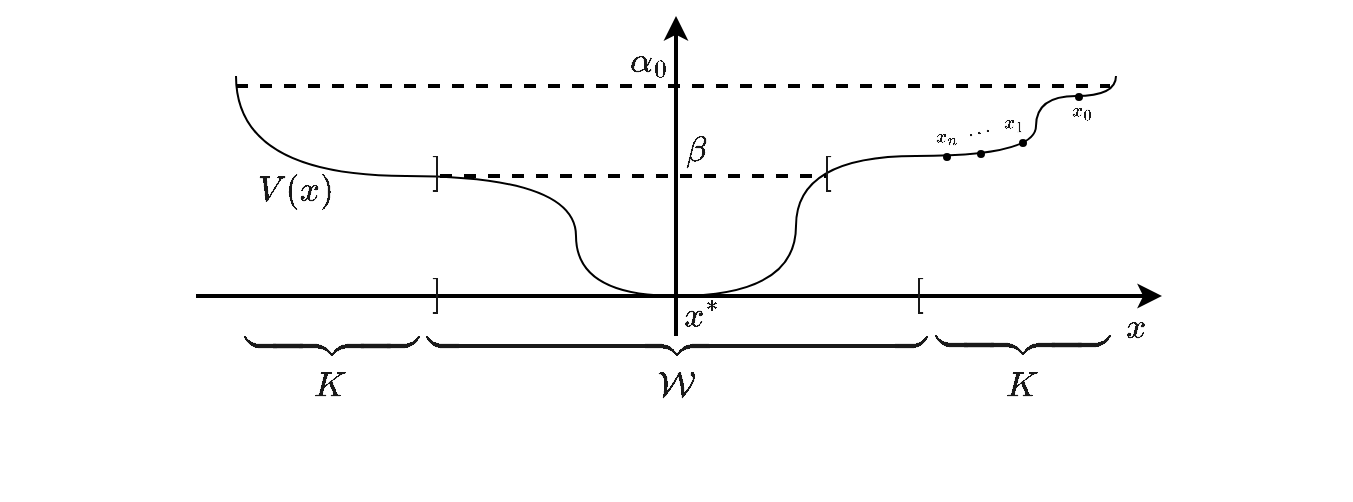 <mxfile version="22.0.3" type="device">
  <diagram id="eOFOYFhU0GsHmSKvHhCn" name="Pagina-1">
    <mxGraphModel dx="2093" dy="916" grid="1" gridSize="10" guides="1" tooltips="1" connect="1" arrows="1" fold="1" page="1" pageScale="1" pageWidth="827" pageHeight="1169" math="1" shadow="0">
      <root>
        <mxCell id="0" />
        <mxCell id="1" parent="0" />
        <mxCell id="-Wk1aWWQlNWJjsIihzdT-1" value="" style="endArrow=classic;html=1;rounded=0;fontSize=25;fontColor=#1A1A1A;strokeWidth=2;" parent="1" edge="1">
          <mxGeometry width="50" height="50" relative="1" as="geometry">
            <mxPoint x="80" y="470" as="sourcePoint" />
            <mxPoint x="563" y="470" as="targetPoint" />
          </mxGeometry>
        </mxCell>
        <mxCell id="1sHnC9SIz_1kgPtoTxCF-3" value="" style="endArrow=none;html=1;rounded=0;edgeStyle=orthogonalEdgeStyle;curved=1;" parent="1" edge="1">
          <mxGeometry width="50" height="50" relative="1" as="geometry">
            <mxPoint x="100" y="360" as="sourcePoint" />
            <mxPoint x="320" y="470" as="targetPoint" />
            <Array as="points">
              <mxPoint x="100" y="410" />
              <mxPoint x="270" y="410" />
              <mxPoint x="270" y="470" />
            </Array>
          </mxGeometry>
        </mxCell>
        <mxCell id="-Wk1aWWQlNWJjsIihzdT-3" value="$$x$$" style="text;html=1;strokeColor=none;fillColor=none;align=center;verticalAlign=middle;whiteSpace=wrap;rounded=0;fontSize=15;fontColor=#1A1A1A;" parent="1" vertex="1">
          <mxGeometry x="520" y="470" width="60" height="30" as="geometry" />
        </mxCell>
        <mxCell id="1sHnC9SIz_1kgPtoTxCF-1" value="" style="endArrow=classic;html=1;rounded=0;fontSize=25;fontColor=#1A1A1A;strokeWidth=2;" parent="1" edge="1">
          <mxGeometry width="50" height="50" relative="1" as="geometry">
            <mxPoint x="320" y="490" as="sourcePoint" />
            <mxPoint x="320" y="330" as="targetPoint" />
          </mxGeometry>
        </mxCell>
        <mxCell id="1sHnC9SIz_1kgPtoTxCF-2" value="$$x^*$$" style="text;html=1;strokeColor=none;fillColor=none;align=center;verticalAlign=middle;whiteSpace=wrap;rounded=0;fontSize=15;fontColor=#1A1A1A;" parent="1" vertex="1">
          <mxGeometry x="303" y="465" width="60" height="30" as="geometry" />
        </mxCell>
        <mxCell id="1sHnC9SIz_1kgPtoTxCF-5" value="" style="endArrow=none;html=1;rounded=0;edgeStyle=orthogonalEdgeStyle;curved=1;" parent="1" edge="1">
          <mxGeometry width="50" height="50" relative="1" as="geometry">
            <mxPoint x="320" y="470" as="sourcePoint" />
            <mxPoint x="540" y="360" as="targetPoint" />
            <Array as="points">
              <mxPoint x="380" y="470" />
              <mxPoint x="380" y="400" />
              <mxPoint x="500" y="400" />
              <mxPoint x="500" y="370" />
              <mxPoint x="540" y="370" />
            </Array>
          </mxGeometry>
        </mxCell>
        <mxCell id="1sHnC9SIz_1kgPtoTxCF-49" value="$$]$$" style="text;html=1;strokeColor=none;fillColor=none;align=center;verticalAlign=middle;whiteSpace=wrap;rounded=0;fontSize=15;fontColor=#1A1A1A;" parent="1" vertex="1">
          <mxGeometry x="170" y="454" width="60" height="30" as="geometry" />
        </mxCell>
        <mxCell id="1sHnC9SIz_1kgPtoTxCF-50" value="$$[$$" style="text;html=1;strokeColor=none;fillColor=none;align=center;verticalAlign=middle;whiteSpace=wrap;rounded=0;fontSize=15;fontColor=#1A1A1A;" parent="1" vertex="1">
          <mxGeometry x="410.5" y="454" width="60" height="30" as="geometry" />
        </mxCell>
        <mxCell id="1sHnC9SIz_1kgPtoTxCF-51" value="" style="endArrow=none;dashed=1;html=1;strokeWidth=2;rounded=0;" parent="1" edge="1">
          <mxGeometry width="50" height="50" relative="1" as="geometry">
            <mxPoint x="202" y="410" as="sourcePoint" />
            <mxPoint x="395" y="410" as="targetPoint" />
          </mxGeometry>
        </mxCell>
        <mxCell id="1sHnC9SIz_1kgPtoTxCF-52" value="$$\beta$$" style="text;html=1;strokeColor=none;fillColor=none;align=center;verticalAlign=middle;whiteSpace=wrap;rounded=0;fontSize=15;fontColor=#1A1A1A;" parent="1" vertex="1">
          <mxGeometry x="300" y="382" width="60" height="30" as="geometry" />
        </mxCell>
        <mxCell id="1sHnC9SIz_1kgPtoTxCF-53" value="$$\left\{\begin{aligned}\\ \\&lt;br&gt;\\&lt;br&gt;\\&lt;br&gt;\\&lt;br style=&quot;border-color: var(--border-color);&quot;&gt;\\&lt;br style=&quot;border-color: var(--border-color);&quot;&gt;\\&lt;br style=&quot;border-color: var(--border-color);&quot;&gt;\\&lt;br style=&quot;border-color: var(--border-color);&quot;&gt;\\&lt;br style=&quot;border-color: var(--border-color);&quot;&gt;\\ \\&amp;nbsp;\end{aligned}\right.$$" style="text;html=1;strokeColor=none;fillColor=none;align=center;verticalAlign=middle;whiteSpace=wrap;rounded=0;fontSize=15;fontColor=#1A1A1A;rotation=-90;" parent="1" vertex="1">
          <mxGeometry x="310" y="330" width="20" height="330" as="geometry" />
        </mxCell>
        <mxCell id="1sHnC9SIz_1kgPtoTxCF-54" value="$$V(x)$$" style="text;html=1;strokeColor=none;fillColor=none;align=center;verticalAlign=middle;whiteSpace=wrap;rounded=0;fontSize=15;fontColor=#1A1A1A;" parent="1" vertex="1">
          <mxGeometry x="100" y="402" width="60" height="30" as="geometry" />
        </mxCell>
        <mxCell id="1sHnC9SIz_1kgPtoTxCF-55" value="$$\mathcal W$$" style="text;html=1;strokeColor=none;fillColor=none;align=center;verticalAlign=middle;whiteSpace=wrap;rounded=0;fontSize=15;fontColor=#1A1A1A;" parent="1" vertex="1">
          <mxGeometry x="290" y="500" width="60" height="30" as="geometry" />
        </mxCell>
        <mxCell id="1sHnC9SIz_1kgPtoTxCF-56" value="$$]$$" style="text;html=1;strokeColor=none;fillColor=none;align=center;verticalAlign=middle;whiteSpace=wrap;rounded=0;fontSize=15;fontColor=#1A1A1A;" parent="1" vertex="1">
          <mxGeometry x="170" y="393" width="60" height="30" as="geometry" />
        </mxCell>
        <mxCell id="1sHnC9SIz_1kgPtoTxCF-58" value="$$[$$" style="text;html=1;strokeColor=none;fillColor=none;align=center;verticalAlign=middle;whiteSpace=wrap;rounded=0;fontSize=15;fontColor=#1A1A1A;" parent="1" vertex="1">
          <mxGeometry x="365" y="393" width="60" height="30" as="geometry" />
        </mxCell>
        <mxCell id="1sHnC9SIz_1kgPtoTxCF-60" value="" style="ellipse;whiteSpace=wrap;html=1;aspect=fixed;strokeColor=default;fillColor=#000000;" parent="1" vertex="1">
          <mxGeometry x="520" y="369" width="3" height="3" as="geometry" />
        </mxCell>
        <mxCell id="1sHnC9SIz_1kgPtoTxCF-61" value="" style="ellipse;whiteSpace=wrap;html=1;aspect=fixed;strokeColor=default;fillColor=#000000;" parent="1" vertex="1">
          <mxGeometry x="492" y="392" width="3" height="3" as="geometry" />
        </mxCell>
        <mxCell id="1sHnC9SIz_1kgPtoTxCF-62" value="" style="ellipse;whiteSpace=wrap;html=1;aspect=fixed;strokeColor=default;fillColor=#000000;" parent="1" vertex="1">
          <mxGeometry x="471" y="397.5" width="3" height="3" as="geometry" />
        </mxCell>
        <mxCell id="1sHnC9SIz_1kgPtoTxCF-63" value="" style="ellipse;whiteSpace=wrap;html=1;aspect=fixed;strokeColor=default;fillColor=#000000;" parent="1" vertex="1">
          <mxGeometry x="454" y="399" width="3" height="3" as="geometry" />
        </mxCell>
        <mxCell id="1sHnC9SIz_1kgPtoTxCF-65" value="$$x_0$$" style="text;html=1;strokeColor=none;fillColor=none;align=center;verticalAlign=middle;whiteSpace=wrap;rounded=0;fontSize=8;fontColor=#1A1A1A;" parent="1" vertex="1">
          <mxGeometry x="511.5" y="367" width="22" height="22" as="geometry" />
        </mxCell>
        <mxCell id="1sHnC9SIz_1kgPtoTxCF-66" value="$$x_1$$" style="text;html=1;strokeColor=none;fillColor=none;align=center;verticalAlign=middle;whiteSpace=wrap;rounded=0;fontSize=8;fontColor=#1A1A1A;" parent="1" vertex="1">
          <mxGeometry x="478" y="373" width="22" height="22" as="geometry" />
        </mxCell>
        <mxCell id="1sHnC9SIz_1kgPtoTxCF-67" value="$$x_n$$" style="text;html=1;strokeColor=none;fillColor=none;align=center;verticalAlign=middle;whiteSpace=wrap;rounded=0;fontSize=8;fontColor=#1A1A1A;" parent="1" vertex="1">
          <mxGeometry x="444.5" y="380" width="22" height="22" as="geometry" />
        </mxCell>
        <mxCell id="1sHnC9SIz_1kgPtoTxCF-68" value="$$\cdots$$" style="text;html=1;strokeColor=none;fillColor=none;align=center;verticalAlign=middle;whiteSpace=wrap;rounded=0;fontSize=8;fontColor=#1A1A1A;rotation=-15;" parent="1" vertex="1">
          <mxGeometry x="460.5" y="377" width="22" height="22" as="geometry" />
        </mxCell>
        <mxCell id="1sHnC9SIz_1kgPtoTxCF-69" value="$$K$$" style="text;html=1;strokeColor=none;fillColor=none;align=center;verticalAlign=middle;whiteSpace=wrap;rounded=0;fontSize=15;fontColor=#1A1A1A;" parent="1" vertex="1">
          <mxGeometry x="463" y="500" width="60" height="30" as="geometry" />
        </mxCell>
        <mxCell id="1sHnC9SIz_1kgPtoTxCF-70" value="$$K$$" style="text;html=1;strokeColor=none;fillColor=none;align=center;verticalAlign=middle;whiteSpace=wrap;rounded=0;fontSize=15;fontColor=#1A1A1A;" parent="1" vertex="1">
          <mxGeometry x="117" y="500" width="60" height="30" as="geometry" />
        </mxCell>
        <mxCell id="1sHnC9SIz_1kgPtoTxCF-71" value="$$\left\{\begin{aligned}&lt;br&gt;\\&lt;br style=&quot;border-color: var(--border-color);&quot;&gt;\\&lt;br style=&quot;border-color: var(--border-color);&quot;&gt;\\ \\&amp;nbsp;\end{aligned}\right.$$" style="text;html=1;strokeColor=none;fillColor=none;align=center;verticalAlign=middle;whiteSpace=wrap;rounded=0;fontSize=15;fontColor=#1A1A1A;rotation=-90;" parent="1" vertex="1">
          <mxGeometry x="137" y="330" width="20" height="330" as="geometry" />
        </mxCell>
        <mxCell id="1sHnC9SIz_1kgPtoTxCF-73" value="$$\left\{\begin{aligned}&lt;br&gt;\\&lt;br style=&quot;border-color: var(--border-color);&quot;&gt;\\&lt;br style=&quot;border-color: var(--border-color);&quot;&gt;\\ \\&amp;nbsp;\end{aligned}\right.$$" style="text;html=1;strokeColor=none;fillColor=none;align=center;verticalAlign=middle;whiteSpace=wrap;rounded=0;fontSize=15;fontColor=#1A1A1A;rotation=-90;" parent="1" vertex="1">
          <mxGeometry x="482.5" y="330" width="20" height="330" as="geometry" />
        </mxCell>
        <mxCell id="1sHnC9SIz_1kgPtoTxCF-74" value="" style="endArrow=none;dashed=1;html=1;strokeWidth=2;rounded=0;" parent="1" edge="1">
          <mxGeometry width="50" height="50" relative="1" as="geometry">
            <mxPoint x="100" y="365" as="sourcePoint" />
            <mxPoint x="537" y="365" as="targetPoint" />
          </mxGeometry>
        </mxCell>
        <mxCell id="1sHnC9SIz_1kgPtoTxCF-75" value="$$\alpha_0$$" style="text;html=1;strokeColor=none;fillColor=none;align=center;verticalAlign=middle;whiteSpace=wrap;rounded=0;fontSize=15;fontColor=#1A1A1A;" parent="1" vertex="1">
          <mxGeometry x="277" y="337" width="60" height="30" as="geometry" />
        </mxCell>
      </root>
    </mxGraphModel>
  </diagram>
</mxfile>
